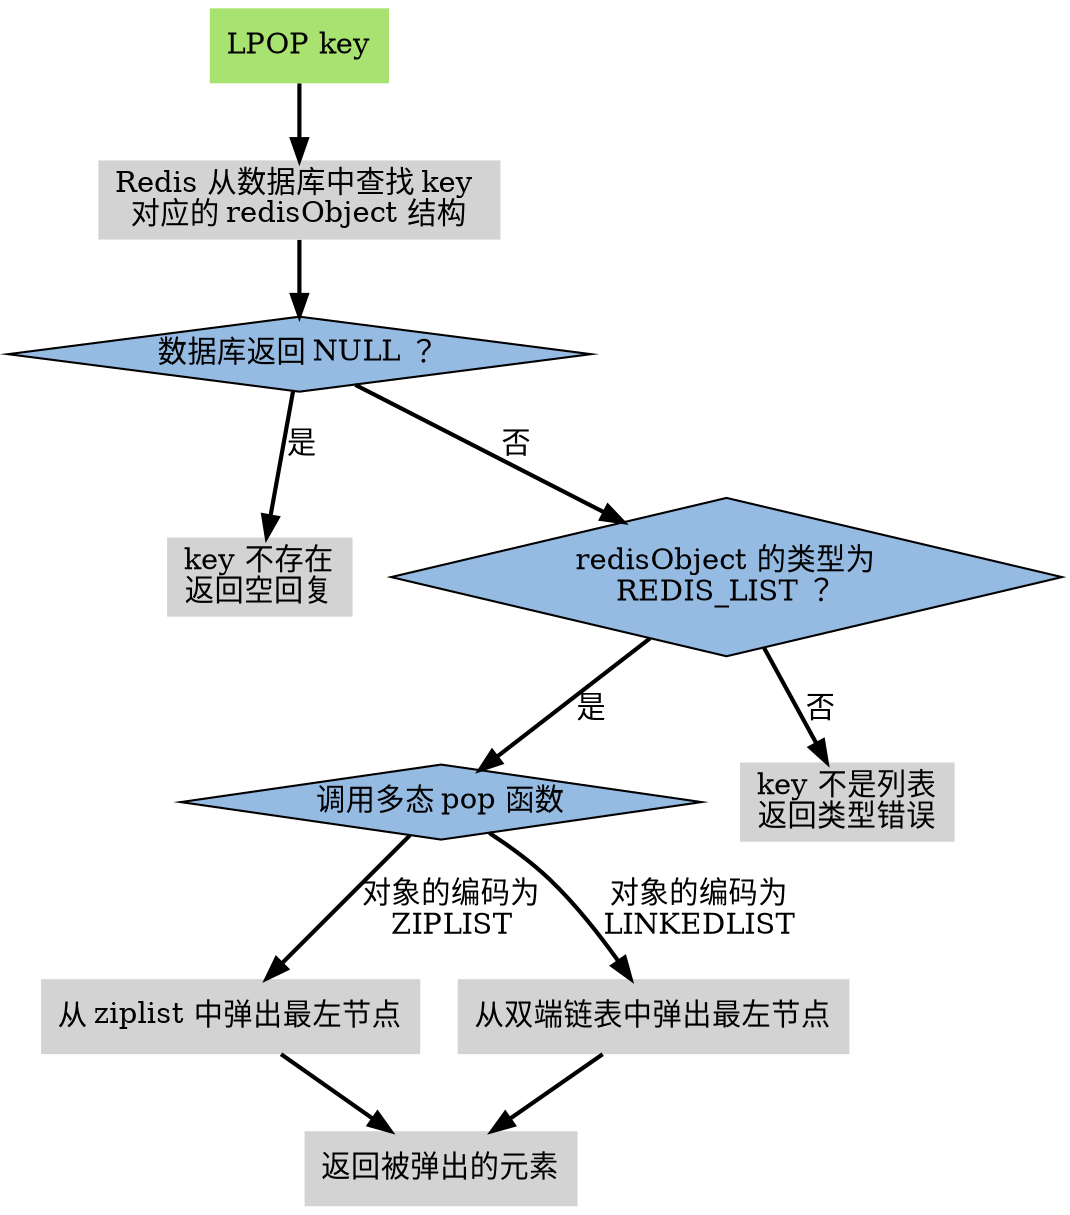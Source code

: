 digraph command_poly {

    node [shape=plaintext, style = filled];

    edge [style = bold];

    lpop [label="LPOP key", fillcolor = "#A8E270"];

    get_key_obj_from_db [label="Redis 从数据库中查找 key \n对应的 redisObject 结构"];

    is_obj_nil_or_not [label="数据库返回 NULL ？",shape=diamond, fillcolor = "#95BBE3"];

    return_nil [label="key 不存在\n返回空回复"];

    is_type_list_or_not [label="redisObject 的类型为\nREDIS_LIST ？",shape=diamond, fillcolor = "#95BBE3"];

    call_poly_pop_function [label="调用多态 pop 函数", shape=diamond, fillcolor = "#95BBE3"];

    return_type_error [label="key 不是列表\n返回类型错误"];

    pop_from_ziplist [label="从 ziplist 中弹出最左节点"];

    pop_from_linkedlist [label="从双端链表中弹出最左节点"];

    return_pop_item [label="返回被弹出的元素"];

    // edge

    lpop -> get_key_obj_from_db;

    get_key_obj_from_db -> is_obj_nil_or_not;

    is_obj_nil_or_not -> return_nil [label="是"];

    is_obj_nil_or_not -> is_type_list_or_not [label="否"];

    is_type_list_or_not -> call_poly_pop_function [label="是"];

    is_type_list_or_not -> return_type_error [label="否"];

    call_poly_pop_function -> pop_from_ziplist [label="对象的编码为\nZIPLIST"];

    call_poly_pop_function -> pop_from_linkedlist [label="对象的编码为\nLINKEDLIST"];

    pop_from_ziplist -> return_pop_item;

    pop_from_linkedlist -> return_pop_item;

}
